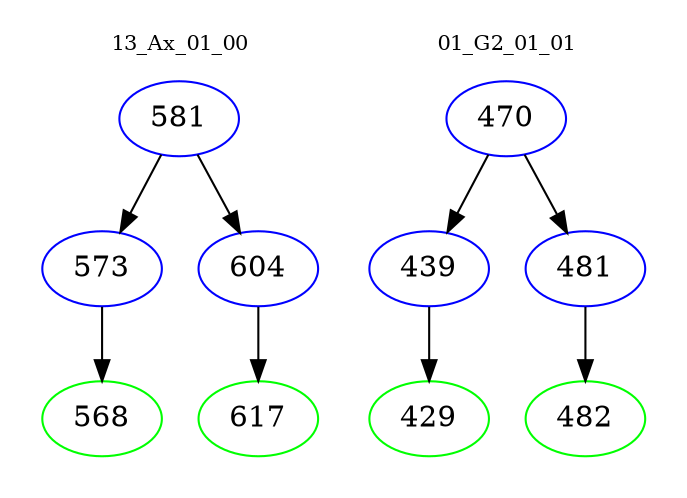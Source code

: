 digraph{
subgraph cluster_0 {
color = white
label = "13_Ax_01_00";
fontsize=10;
T0_581 [label="581", color="blue"]
T0_581 -> T0_573 [color="black"]
T0_573 [label="573", color="blue"]
T0_573 -> T0_568 [color="black"]
T0_568 [label="568", color="green"]
T0_581 -> T0_604 [color="black"]
T0_604 [label="604", color="blue"]
T0_604 -> T0_617 [color="black"]
T0_617 [label="617", color="green"]
}
subgraph cluster_1 {
color = white
label = "01_G2_01_01";
fontsize=10;
T1_470 [label="470", color="blue"]
T1_470 -> T1_439 [color="black"]
T1_439 [label="439", color="blue"]
T1_439 -> T1_429 [color="black"]
T1_429 [label="429", color="green"]
T1_470 -> T1_481 [color="black"]
T1_481 [label="481", color="blue"]
T1_481 -> T1_482 [color="black"]
T1_482 [label="482", color="green"]
}
}
